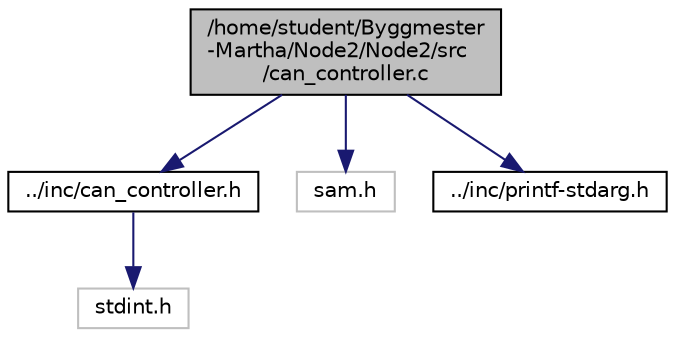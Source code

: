 digraph "/home/student/Byggmester-Martha/Node2/Node2/src/can_controller.c"
{
  edge [fontname="Helvetica",fontsize="10",labelfontname="Helvetica",labelfontsize="10"];
  node [fontname="Helvetica",fontsize="10",shape=record];
  Node0 [label="/home/student/Byggmester\l-Martha/Node2/Node2/src\l/can_controller.c",height=0.2,width=0.4,color="black", fillcolor="grey75", style="filled", fontcolor="black"];
  Node0 -> Node1 [color="midnightblue",fontsize="10",style="solid",fontname="Helvetica"];
  Node1 [label="../inc/can_controller.h",height=0.2,width=0.4,color="black", fillcolor="white", style="filled",URL="$can__controller_8h.html",tooltip="Delivered can controll library for node 2. "];
  Node1 -> Node2 [color="midnightblue",fontsize="10",style="solid",fontname="Helvetica"];
  Node2 [label="stdint.h",height=0.2,width=0.4,color="grey75", fillcolor="white", style="filled"];
  Node0 -> Node3 [color="midnightblue",fontsize="10",style="solid",fontname="Helvetica"];
  Node3 [label="sam.h",height=0.2,width=0.4,color="grey75", fillcolor="white", style="filled"];
  Node0 -> Node4 [color="midnightblue",fontsize="10",style="solid",fontname="Helvetica"];
  Node4 [label="../inc/printf-stdarg.h",height=0.2,width=0.4,color="black", fillcolor="white", style="filled",URL="$printf-stdarg_8h_source.html"];
}
